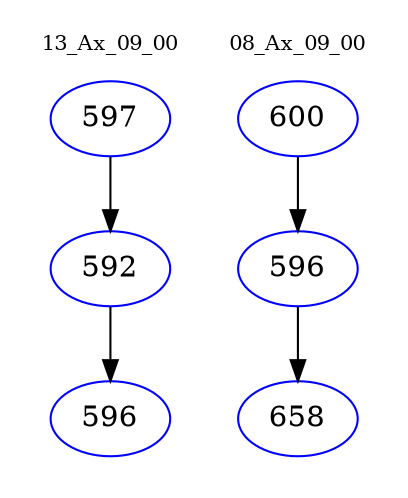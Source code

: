 digraph{
subgraph cluster_0 {
color = white
label = "13_Ax_09_00";
fontsize=10;
T0_597 [label="597", color="blue"]
T0_597 -> T0_592 [color="black"]
T0_592 [label="592", color="blue"]
T0_592 -> T0_596 [color="black"]
T0_596 [label="596", color="blue"]
}
subgraph cluster_1 {
color = white
label = "08_Ax_09_00";
fontsize=10;
T1_600 [label="600", color="blue"]
T1_600 -> T1_596 [color="black"]
T1_596 [label="596", color="blue"]
T1_596 -> T1_658 [color="black"]
T1_658 [label="658", color="blue"]
}
}
